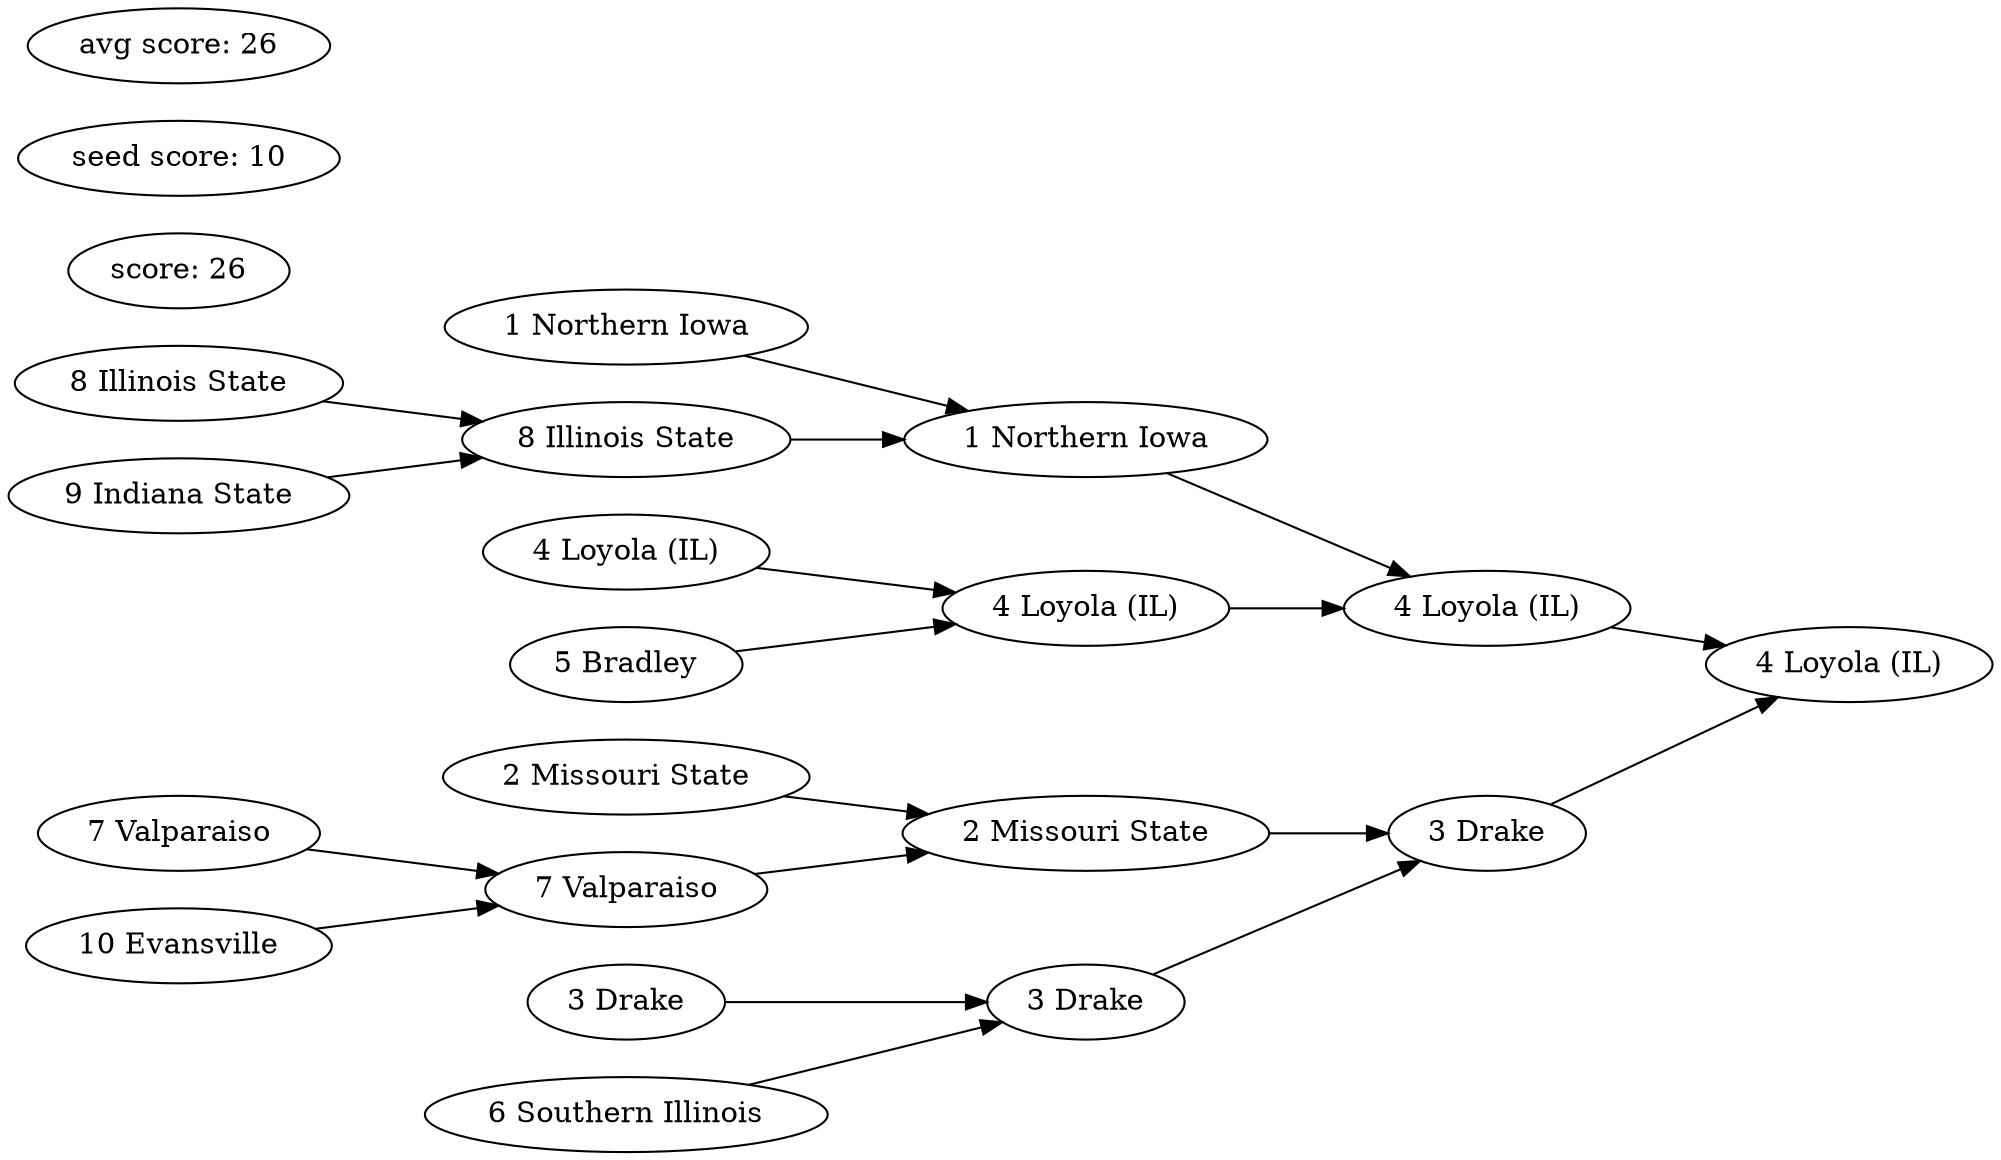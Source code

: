 digraph {
graph [rankdir=LR];"t1" [label="4 Loyola (IL)"];
"t2" [label="4 Loyola (IL)"];
"t3" [label="1 Northern Iowa"];
"t4" [label="1 Northern Iowa"];
"t5" [label="8 Illinois State"];
"t6" [label="8 Illinois State"];
"t7" [label="9 Indiana State"];
"t6" -> "t5";
"t7" -> "t5";
"t4" -> "t3";
"t5" -> "t3";
"t8" [label="4 Loyola (IL)"];
"t9" [label="4 Loyola (IL)"];
"t10" [label="5 Bradley"];
"t9" -> "t8";
"t10" -> "t8";
"t3" -> "t2";
"t8" -> "t2";
"t11" [label="3 Drake"];
"t12" [label="2 Missouri State"];
"t13" [label="2 Missouri State"];
"t14" [label="7 Valparaiso"];
"t15" [label="7 Valparaiso"];
"t16" [label="10 Evansville"];
"t15" -> "t14";
"t16" -> "t14";
"t13" -> "t12";
"t14" -> "t12";
"t17" [label="3 Drake"];
"t18" [label="3 Drake"];
"t19" [label="6 Southern Illinois"];
"t18" -> "t17";
"t19" -> "t17";
"t12" -> "t11";
"t17" -> "t11";
"t2" -> "t1";
"t11" -> "t1";
score [label="score: 26"];
seed [label="seed score: 10"];
max [label="avg score: 26"];
}
